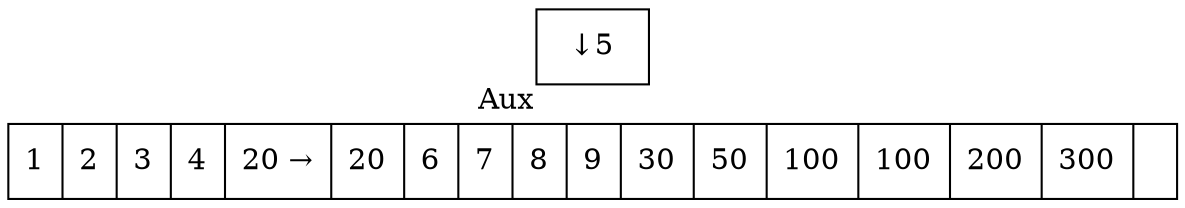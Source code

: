 digraph G{ node [shape = record ];
 rankdir=LR;X[label="{ 1|2|3|4|20 → |20|6|7|8|9|30|50|100|100|200|300|}"]
2[label=" { ↓ 5}"xlabel="Aux"]
}
